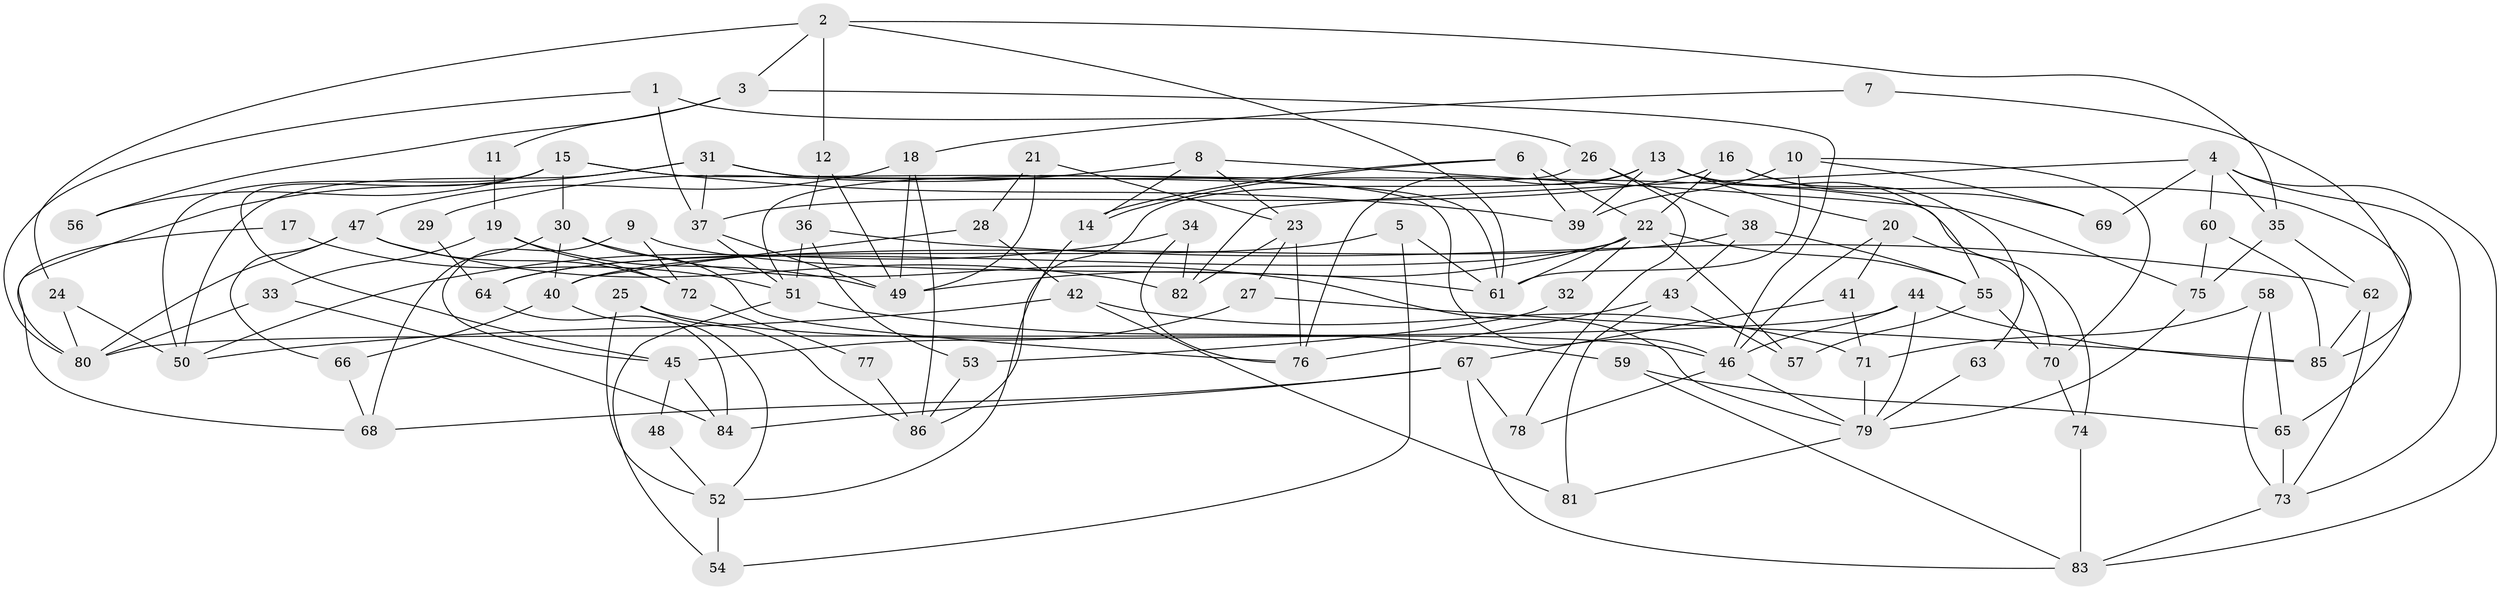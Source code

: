 // Generated by graph-tools (version 1.1) at 2025/50/03/09/25 04:50:27]
// undirected, 86 vertices, 172 edges
graph export_dot {
graph [start="1"]
  node [color=gray90,style=filled];
  1;
  2;
  3;
  4;
  5;
  6;
  7;
  8;
  9;
  10;
  11;
  12;
  13;
  14;
  15;
  16;
  17;
  18;
  19;
  20;
  21;
  22;
  23;
  24;
  25;
  26;
  27;
  28;
  29;
  30;
  31;
  32;
  33;
  34;
  35;
  36;
  37;
  38;
  39;
  40;
  41;
  42;
  43;
  44;
  45;
  46;
  47;
  48;
  49;
  50;
  51;
  52;
  53;
  54;
  55;
  56;
  57;
  58;
  59;
  60;
  61;
  62;
  63;
  64;
  65;
  66;
  67;
  68;
  69;
  70;
  71;
  72;
  73;
  74;
  75;
  76;
  77;
  78;
  79;
  80;
  81;
  82;
  83;
  84;
  85;
  86;
  1 -- 37;
  1 -- 80;
  1 -- 26;
  2 -- 61;
  2 -- 35;
  2 -- 3;
  2 -- 12;
  2 -- 24;
  3 -- 46;
  3 -- 11;
  3 -- 56;
  4 -- 83;
  4 -- 82;
  4 -- 35;
  4 -- 60;
  4 -- 69;
  4 -- 73;
  5 -- 61;
  5 -- 64;
  5 -- 54;
  6 -- 14;
  6 -- 14;
  6 -- 39;
  6 -- 22;
  7 -- 18;
  7 -- 85;
  8 -- 14;
  8 -- 75;
  8 -- 23;
  8 -- 29;
  9 -- 45;
  9 -- 61;
  9 -- 72;
  10 -- 61;
  10 -- 70;
  10 -- 39;
  10 -- 69;
  11 -- 19;
  12 -- 49;
  12 -- 36;
  13 -- 76;
  13 -- 39;
  13 -- 20;
  13 -- 55;
  13 -- 65;
  13 -- 86;
  14 -- 52;
  15 -- 30;
  15 -- 46;
  15 -- 39;
  15 -- 45;
  15 -- 50;
  15 -- 56;
  16 -- 22;
  16 -- 69;
  16 -- 37;
  16 -- 63;
  17 -- 51;
  17 -- 68;
  18 -- 49;
  18 -- 47;
  18 -- 86;
  19 -- 49;
  19 -- 33;
  19 -- 72;
  20 -- 46;
  20 -- 41;
  20 -- 70;
  21 -- 28;
  21 -- 23;
  21 -- 49;
  22 -- 49;
  22 -- 32;
  22 -- 55;
  22 -- 57;
  22 -- 61;
  22 -- 64;
  23 -- 82;
  23 -- 27;
  23 -- 76;
  24 -- 50;
  24 -- 80;
  25 -- 86;
  25 -- 52;
  25 -- 46;
  26 -- 51;
  26 -- 38;
  26 -- 78;
  27 -- 85;
  27 -- 45;
  28 -- 42;
  28 -- 40;
  29 -- 64;
  30 -- 76;
  30 -- 79;
  30 -- 40;
  30 -- 68;
  31 -- 74;
  31 -- 37;
  31 -- 50;
  31 -- 61;
  31 -- 80;
  32 -- 53;
  33 -- 80;
  33 -- 84;
  34 -- 76;
  34 -- 50;
  34 -- 82;
  35 -- 62;
  35 -- 75;
  36 -- 62;
  36 -- 51;
  36 -- 53;
  37 -- 51;
  37 -- 49;
  38 -- 55;
  38 -- 40;
  38 -- 43;
  40 -- 52;
  40 -- 66;
  41 -- 67;
  41 -- 71;
  42 -- 81;
  42 -- 50;
  42 -- 71;
  43 -- 57;
  43 -- 76;
  43 -- 81;
  44 -- 80;
  44 -- 46;
  44 -- 79;
  44 -- 85;
  45 -- 48;
  45 -- 84;
  46 -- 79;
  46 -- 78;
  47 -- 80;
  47 -- 72;
  47 -- 66;
  47 -- 82;
  48 -- 52;
  51 -- 59;
  51 -- 54;
  52 -- 54;
  53 -- 86;
  55 -- 57;
  55 -- 70;
  58 -- 71;
  58 -- 73;
  58 -- 65;
  59 -- 65;
  59 -- 83;
  60 -- 75;
  60 -- 85;
  62 -- 73;
  62 -- 85;
  63 -- 79;
  64 -- 84;
  65 -- 73;
  66 -- 68;
  67 -- 78;
  67 -- 68;
  67 -- 83;
  67 -- 84;
  70 -- 74;
  71 -- 79;
  72 -- 77;
  73 -- 83;
  74 -- 83;
  75 -- 79;
  77 -- 86;
  79 -- 81;
}
